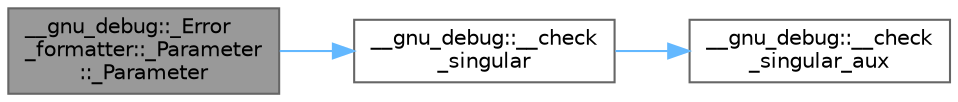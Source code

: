 digraph "__gnu_debug::_Error_formatter::_Parameter::_Parameter"
{
 // LATEX_PDF_SIZE
  bgcolor="transparent";
  edge [fontname=Helvetica,fontsize=10,labelfontname=Helvetica,labelfontsize=10];
  node [fontname=Helvetica,fontsize=10,shape=box,height=0.2,width=0.4];
  rankdir="LR";
  Node1 [id="Node000001",label="__gnu_debug::_Error\l_formatter::_Parameter\l::_Parameter",height=0.2,width=0.4,color="gray40", fillcolor="grey60", style="filled", fontcolor="black",tooltip=" "];
  Node1 -> Node2 [id="edge3_Node000001_Node000002",color="steelblue1",style="solid",tooltip=" "];
  Node2 [id="Node000002",label="__gnu_debug::__check\l_singular",height=0.2,width=0.4,color="grey40", fillcolor="white", style="filled",URL="$namespace____gnu__debug.html#af91a5c348f44c548f12858c65f5de6de",tooltip=" "];
  Node2 -> Node3 [id="edge4_Node000002_Node000003",color="steelblue1",style="solid",tooltip=" "];
  Node3 [id="Node000003",label="__gnu_debug::__check\l_singular_aux",height=0.2,width=0.4,color="grey40", fillcolor="white", style="filled",URL="$namespace____gnu__debug.html#a1fd55725dcc2e8966031ccb27778e2b8",tooltip=" "];
}
